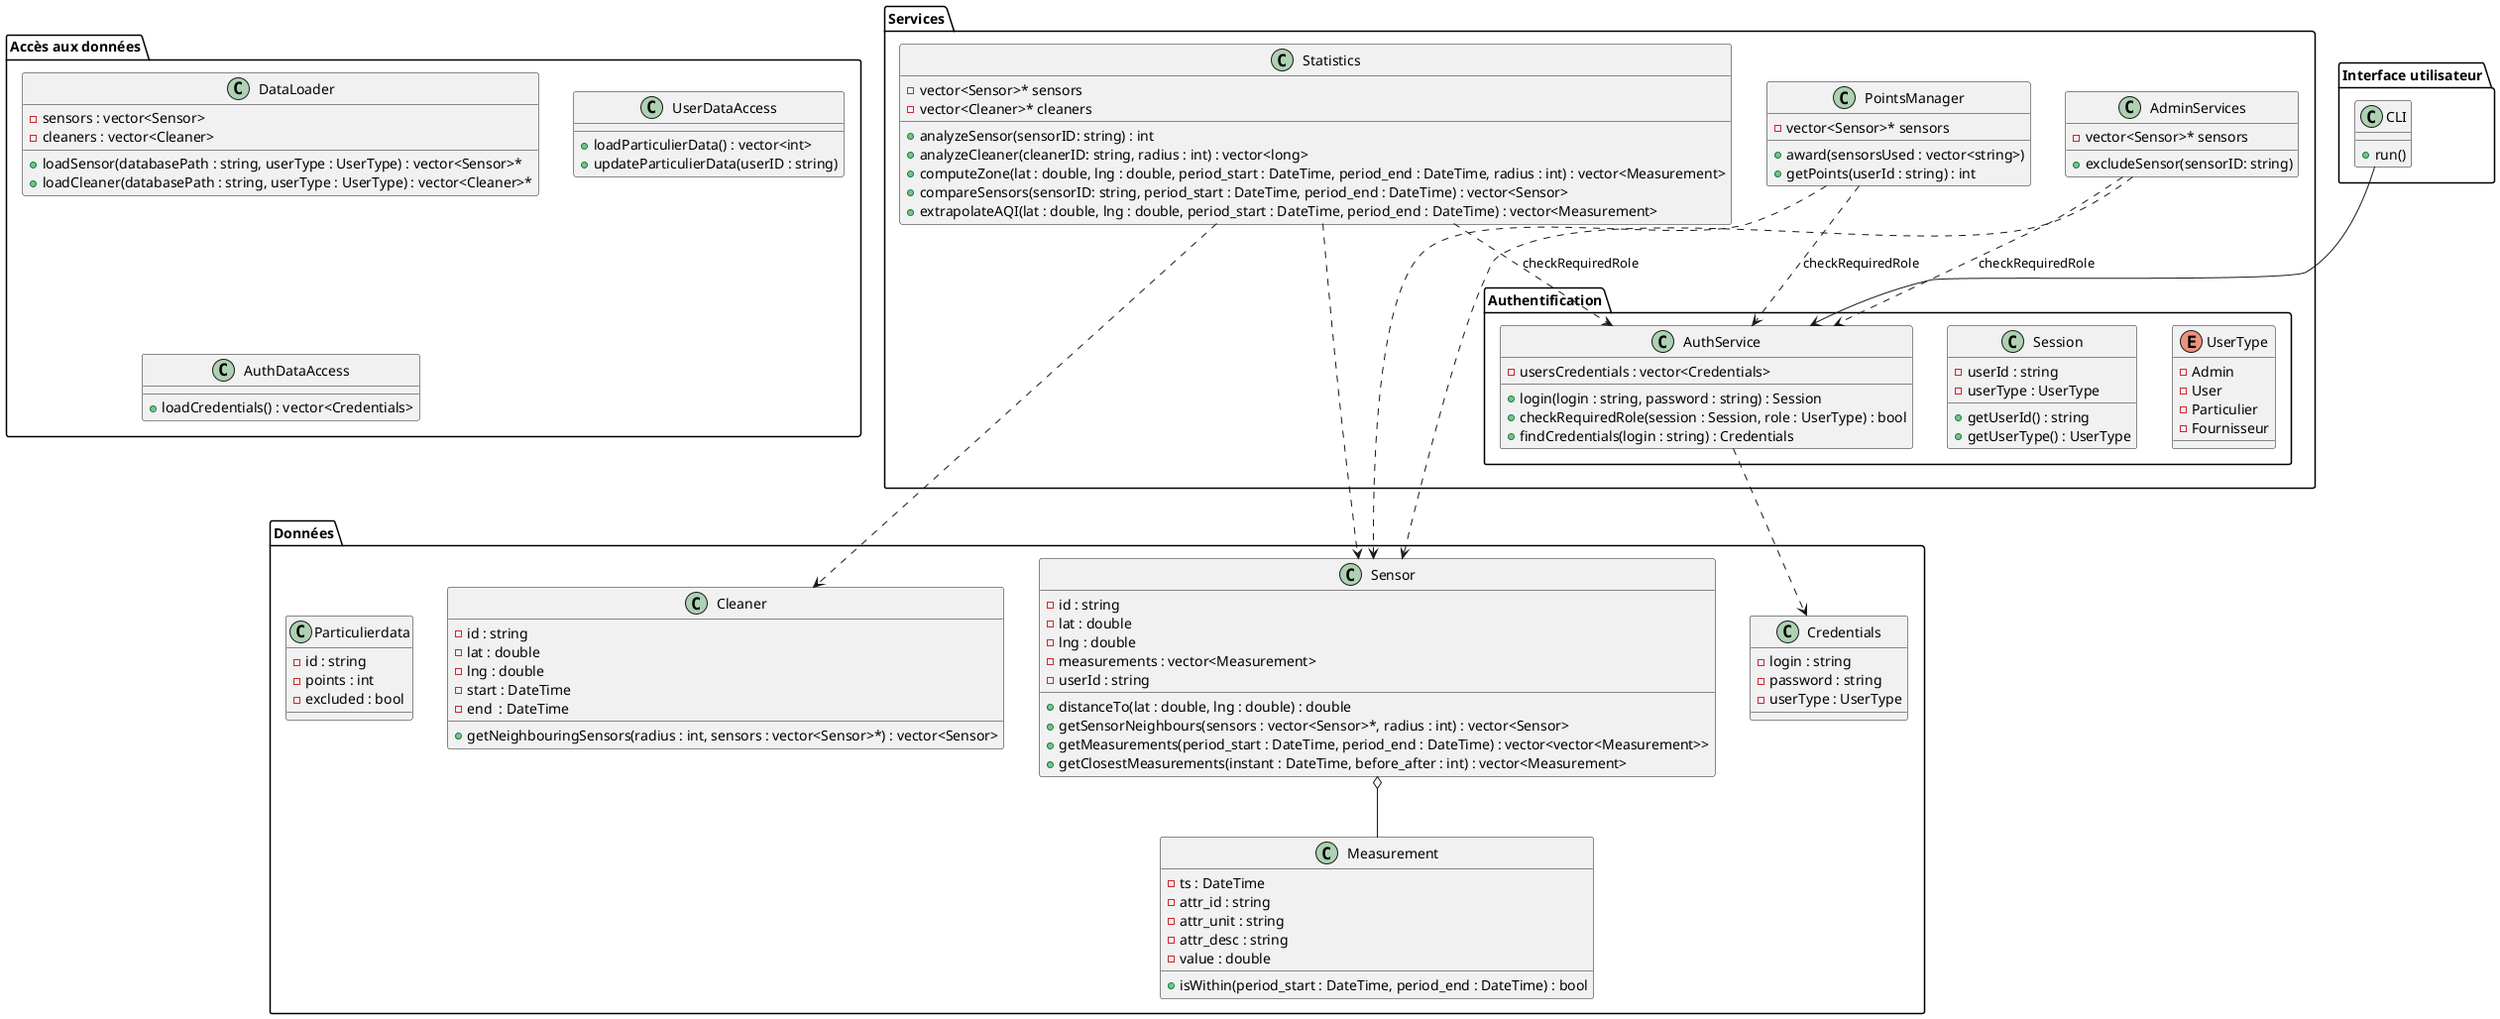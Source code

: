@startuml MCD

package "Données" {
  class Sensor {
    - id : string
    - lat : double
    - lng : double
    - measurements : vector<Measurement>
    - userId : string
    + distanceTo(lat : double, lng : double) : double
    + getSensorNeighbours(sensors : vector<Sensor>*, radius : int) : vector<Sensor>
    + getMeasurements(period_start : DateTime, period_end : DateTime) : vector<vector<Measurement>>
    + getClosestMeasurements(instant : DateTime, before_after : int) : vector<Measurement>
  }

  class Measurement {
    - ts : DateTime
    - attr_id : string
    - attr_unit : string
    - attr_desc : string
    - value : double
    + isWithin(period_start : DateTime, period_end : DateTime) : bool
  }

  class Cleaner {
    - id : string
    - lat : double
    - lng : double
    - start : DateTime
    - end  : DateTime
    + getNeighbouringSensors(radius : int, sensors : vector<Sensor>*) : vector<Sensor>
  }

    class Credentials {
    - login : string
    - password : string
    - userType : UserType
  }

  class Particulierdata {
    - id : string
    - points : int
    - excluded : bool
  }
}


package "Services" {
  class Statistics {
    - vector<Sensor>* sensors
    - vector<Cleaner>* cleaners
    + analyzeSensor(sensorID: string) : int
    + analyzeCleaner(cleanerID: string, radius : int) : vector<long>
    + computeZone(lat : double, lng : double, period_start : DateTime, period_end : DateTime, radius : int) : vector<Measurement>
    + compareSensors(sensorID: string, period_start : DateTime, period_end : DateTime) : vector<Sensor>
    + extrapolateAQI(lat : double, lng : double, period_start : DateTime, period_end : DateTime) : vector<Measurement>
  }

  class PointsManager {
    - vector<Sensor>* sensors
    + award(sensorsUsed : vector<string>)
    + getPoints(userId : string) : int
  }

  class AdminServices {
    - vector<Sensor>* sensors
    + excludeSensor(sensorID: string)
  }

  package "Authentification" {
    enum UserType {
    - Admin
    - User
    - Particulier
    - Fournisseur
  }

  class Session {
    - userId : string
    - userType : UserType
    + getUserId() : string
    + getUserType() : UserType
  }

  class AuthService {
    - usersCredentials : vector<Credentials>
    + login(login : string, password : string) : Session
    + checkRequiredRole(session : Session, role : UserType) : bool
    + findCredentials(login : string) : Credentials
  }
  }
}


package "Accès aux données" {
  class DataLoader {
    - sensors : vector<Sensor>
    - cleaners : vector<Cleaner>
    + loadSensor(databasePath : string, userType : UserType) : vector<Sensor>*
    + loadCleaner(databasePath : string, userType : UserType) : vector<Cleaner>*
  }

  class UserDataAccess {
    + loadParticulierData() : vector<int>
    + updateParticulierData(userID : string)
  }

  class AuthDataAccess {
    + loadCredentials() : vector<Credentials>
  }
}


package "Interface utilisateur" {
  class CLI {
    + run()
  }
}



Sensor  o-- Measurement

CLI --> AuthService

Statistics     ..> AuthService : checkRequiredRole
PointsManager  ..> AuthService : checkRequiredRole
AdminServices  ..> AuthService : checkRequiredRole

Statistics     ..> Cleaner
Statistics     ..> Sensor
PointsManager  ..> Sensor
AdminServices  ..> Sensor

AuthService ..> Credentials
@enduml